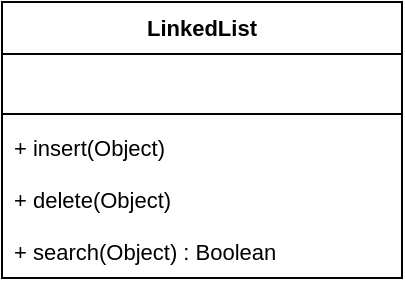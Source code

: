 <mxfile version="24.8.9">
  <diagram name="Seite-1" id="R3SM3dj6xQyFoZwUIkVn">
    <mxGraphModel dx="949" dy="518" grid="1" gridSize="10" guides="1" tooltips="1" connect="1" arrows="1" fold="1" page="1" pageScale="1" pageWidth="827" pageHeight="1169" math="0" shadow="0">
      <root>
        <mxCell id="0" />
        <mxCell id="1" parent="0" />
        <mxCell id="VLpCQyahV-YSBc2QJgI2-1" value="&lt;div&gt;LinkedList&lt;/div&gt;" style="swimlane;fontStyle=1;align=center;verticalAlign=top;childLayout=stackLayout;horizontal=1;startSize=26;horizontalStack=0;resizeParent=1;resizeParentMax=0;resizeLast=0;collapsible=0;marginBottom=0;whiteSpace=wrap;html=1;fontFamily=Helvetica;fontSize=11;fontColor=default;labelBackgroundColor=default;" parent="1" vertex="1">
          <mxGeometry x="80" y="82" width="200" height="138" as="geometry" />
        </mxCell>
        <mxCell id="NgbTyd0vvJiO4skPRATE-1" value="&amp;nbsp;&amp;nbsp; " style="text;strokeColor=none;fillColor=none;align=left;verticalAlign=top;spacingLeft=4;spacingRight=4;overflow=hidden;rotatable=0;points=[[0,0.5],[1,0.5]];portConstraint=eastwest;whiteSpace=wrap;html=1;fontFamily=Helvetica;fontSize=11;fontColor=default;labelBackgroundColor=none;" parent="VLpCQyahV-YSBc2QJgI2-1" vertex="1">
          <mxGeometry y="26" width="200" height="26" as="geometry" />
        </mxCell>
        <mxCell id="VLpCQyahV-YSBc2QJgI2-3" value="" style="line;strokeWidth=1;fillColor=none;align=left;verticalAlign=middle;spacingTop=-1;spacingLeft=3;spacingRight=3;rotatable=0;labelPosition=right;points=[];portConstraint=eastwest;strokeColor=inherit;fontFamily=Helvetica;fontSize=11;fontColor=default;labelBackgroundColor=default;" parent="VLpCQyahV-YSBc2QJgI2-1" vertex="1">
          <mxGeometry y="52" width="200" height="8" as="geometry" />
        </mxCell>
        <mxCell id="VLpCQyahV-YSBc2QJgI2-25" value="+ insert(Object)" style="text;strokeColor=none;fillColor=none;align=left;verticalAlign=top;spacingLeft=4;spacingRight=4;overflow=hidden;rotatable=0;points=[[0,0.5],[1,0.5]];portConstraint=eastwest;whiteSpace=wrap;html=1;fontFamily=Helvetica;fontSize=11;fontColor=default;labelBackgroundColor=none;" parent="VLpCQyahV-YSBc2QJgI2-1" vertex="1">
          <mxGeometry y="60" width="200" height="26" as="geometry" />
        </mxCell>
        <mxCell id="AeJ5NF_0I44WJHSZVz9--2" value="+ delete(Object)" style="text;strokeColor=none;fillColor=none;align=left;verticalAlign=top;spacingLeft=4;spacingRight=4;overflow=hidden;rotatable=0;points=[[0,0.5],[1,0.5]];portConstraint=eastwest;whiteSpace=wrap;html=1;fontFamily=Helvetica;fontSize=11;fontColor=default;labelBackgroundColor=none;" parent="VLpCQyahV-YSBc2QJgI2-1" vertex="1">
          <mxGeometry y="86" width="200" height="26" as="geometry" />
        </mxCell>
        <mxCell id="AeJ5NF_0I44WJHSZVz9--1" value="+ search(Object) : Boolean" style="text;strokeColor=none;fillColor=none;align=left;verticalAlign=top;spacingLeft=4;spacingRight=4;overflow=hidden;rotatable=0;points=[[0,0.5],[1,0.5]];portConstraint=eastwest;whiteSpace=wrap;html=1;fontFamily=Helvetica;fontSize=11;fontColor=default;labelBackgroundColor=none;" parent="VLpCQyahV-YSBc2QJgI2-1" vertex="1">
          <mxGeometry y="112" width="200" height="26" as="geometry" />
        </mxCell>
      </root>
    </mxGraphModel>
  </diagram>
</mxfile>
